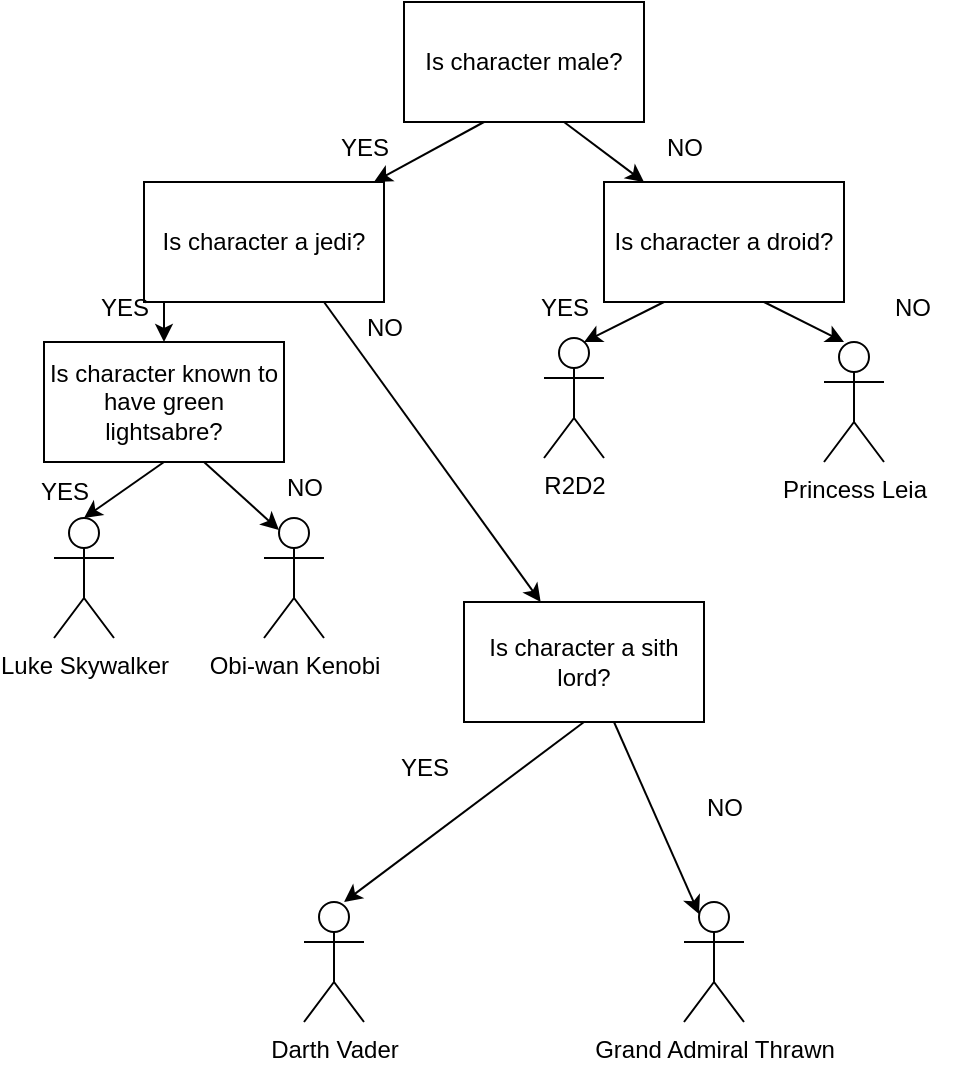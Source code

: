 <mxfile version="22.0.4" type="onedrive">
  <diagram name="Page-1" id="7duHjeyoGK0zSNTKW4w0">
    <mxGraphModel grid="1" page="1" gridSize="10" guides="1" tooltips="1" connect="1" arrows="1" fold="1" pageScale="1" pageWidth="827" pageHeight="1169" math="0" shadow="0">
      <root>
        <mxCell id="0" />
        <mxCell id="1" parent="0" />
        <mxCell id="-tNSbtWkfuh_BUwKJFv1-2" value="Is character male?" style="rounded=0;whiteSpace=wrap;html=1;" vertex="1" parent="1">
          <mxGeometry x="160" width="120" height="60" as="geometry" />
        </mxCell>
        <mxCell id="-tNSbtWkfuh_BUwKJFv1-3" value="" style="endArrow=classic;html=1;rounded=0;" edge="1" parent="1" target="-tNSbtWkfuh_BUwKJFv1-4">
          <mxGeometry width="50" height="50" relative="1" as="geometry">
            <mxPoint x="200" y="60" as="sourcePoint" />
            <mxPoint x="140" y="120" as="targetPoint" />
          </mxGeometry>
        </mxCell>
        <mxCell id="-tNSbtWkfuh_BUwKJFv1-4" value="Is character a jedi?" style="rounded=0;whiteSpace=wrap;html=1;" vertex="1" parent="1">
          <mxGeometry x="30" y="90" width="120" height="60" as="geometry" />
        </mxCell>
        <mxCell id="-tNSbtWkfuh_BUwKJFv1-5" value="" style="endArrow=classic;html=1;rounded=0;" edge="1" parent="1" target="-tNSbtWkfuh_BUwKJFv1-6">
          <mxGeometry width="50" height="50" relative="1" as="geometry">
            <mxPoint x="240" y="60" as="sourcePoint" />
            <mxPoint x="290" y="90" as="targetPoint" />
          </mxGeometry>
        </mxCell>
        <mxCell id="-tNSbtWkfuh_BUwKJFv1-6" value="Is character a droid?" style="rounded=0;whiteSpace=wrap;html=1;" vertex="1" parent="1">
          <mxGeometry x="260" y="90" width="120" height="60" as="geometry" />
        </mxCell>
        <mxCell id="-tNSbtWkfuh_BUwKJFv1-7" value="" style="endArrow=classic;html=1;rounded=0;entryX=0.5;entryY=0;entryDx=0;entryDy=0;" edge="1" parent="1">
          <mxGeometry width="50" height="50" relative="1" as="geometry">
            <mxPoint x="290" y="150" as="sourcePoint" />
            <mxPoint x="250" y="170" as="targetPoint" />
          </mxGeometry>
        </mxCell>
        <mxCell id="-tNSbtWkfuh_BUwKJFv1-10" value="" style="endArrow=classic;html=1;rounded=0;entryX=0.5;entryY=0;entryDx=0;entryDy=0;entryPerimeter=0;" edge="1" parent="1">
          <mxGeometry width="50" height="50" relative="1" as="geometry">
            <mxPoint x="340" y="150" as="sourcePoint" />
            <mxPoint x="380" y="170" as="targetPoint" />
          </mxGeometry>
        </mxCell>
        <mxCell id="-tNSbtWkfuh_BUwKJFv1-12" value="" style="endArrow=classic;html=1;rounded=0;" edge="1" parent="1" target="-tNSbtWkfuh_BUwKJFv1-13">
          <mxGeometry width="50" height="50" relative="1" as="geometry">
            <mxPoint x="40" y="150" as="sourcePoint" />
            <mxPoint x="40" y="200" as="targetPoint" />
          </mxGeometry>
        </mxCell>
        <mxCell id="-tNSbtWkfuh_BUwKJFv1-13" value="Is character known to have green lightsabre?" style="rounded=0;whiteSpace=wrap;html=1;" vertex="1" parent="1">
          <mxGeometry x="-20" y="170" width="120" height="60" as="geometry" />
        </mxCell>
        <mxCell id="-tNSbtWkfuh_BUwKJFv1-14" value="" style="endArrow=classic;html=1;rounded=0;entryX=0.5;entryY=0;entryDx=0;entryDy=0;entryPerimeter=0;" edge="1" parent="1" target="-tNSbtWkfuh_BUwKJFv1-39">
          <mxGeometry width="50" height="50" relative="1" as="geometry">
            <mxPoint x="40" y="230" as="sourcePoint" />
            <mxPoint x="16" y="250" as="targetPoint" />
          </mxGeometry>
        </mxCell>
        <mxCell id="-tNSbtWkfuh_BUwKJFv1-16" value="" style="endArrow=classic;html=1;rounded=0;entryX=0.25;entryY=0.1;entryDx=0;entryDy=0;entryPerimeter=0;" edge="1" parent="1" target="-tNSbtWkfuh_BUwKJFv1-40">
          <mxGeometry width="50" height="50" relative="1" as="geometry">
            <mxPoint x="60" y="230" as="sourcePoint" />
            <mxPoint x="80" y="250" as="targetPoint" />
          </mxGeometry>
        </mxCell>
        <mxCell id="-tNSbtWkfuh_BUwKJFv1-18" value="" style="endArrow=classic;html=1;rounded=0;" edge="1" parent="1" target="-tNSbtWkfuh_BUwKJFv1-19">
          <mxGeometry width="50" height="50" relative="1" as="geometry">
            <mxPoint x="120" y="150" as="sourcePoint" />
            <mxPoint x="250" y="330" as="targetPoint" />
          </mxGeometry>
        </mxCell>
        <mxCell id="-tNSbtWkfuh_BUwKJFv1-19" value="Is character a sith lord?" style="rounded=0;whiteSpace=wrap;html=1;" vertex="1" parent="1">
          <mxGeometry x="190" y="300" width="120" height="60" as="geometry" />
        </mxCell>
        <mxCell id="-tNSbtWkfuh_BUwKJFv1-20" value="" style="endArrow=classic;html=1;rounded=0;" edge="1" parent="1">
          <mxGeometry width="50" height="50" relative="1" as="geometry">
            <mxPoint x="250" y="360" as="sourcePoint" />
            <mxPoint x="130" y="450" as="targetPoint" />
          </mxGeometry>
        </mxCell>
        <mxCell id="-tNSbtWkfuh_BUwKJFv1-25" value="YES" style="text;html=1;align=center;verticalAlign=middle;resizable=0;points=[];autosize=1;strokeColor=none;fillColor=none;" vertex="1" parent="1">
          <mxGeometry x="115" y="58" width="50" height="30" as="geometry" />
        </mxCell>
        <mxCell id="-tNSbtWkfuh_BUwKJFv1-26" value="NO" style="text;html=1;align=center;verticalAlign=middle;resizable=0;points=[];autosize=1;strokeColor=none;fillColor=none;" vertex="1" parent="1">
          <mxGeometry x="280" y="58" width="40" height="30" as="geometry" />
        </mxCell>
        <mxCell id="-tNSbtWkfuh_BUwKJFv1-27" value="YES" style="text;html=1;align=center;verticalAlign=middle;resizable=0;points=[];autosize=1;strokeColor=none;fillColor=none;" vertex="1" parent="1">
          <mxGeometry x="215" y="138" width="50" height="30" as="geometry" />
        </mxCell>
        <mxCell id="-tNSbtWkfuh_BUwKJFv1-28" value="NO" style="text;html=1;align=center;verticalAlign=middle;resizable=0;points=[];autosize=1;strokeColor=none;fillColor=none;" vertex="1" parent="1">
          <mxGeometry x="394" y="138" width="40" height="30" as="geometry" />
        </mxCell>
        <mxCell id="-tNSbtWkfuh_BUwKJFv1-29" value="YES" style="text;html=1;align=center;verticalAlign=middle;resizable=0;points=[];autosize=1;strokeColor=none;fillColor=none;" vertex="1" parent="1">
          <mxGeometry x="-5" y="138" width="50" height="30" as="geometry" />
        </mxCell>
        <mxCell id="-tNSbtWkfuh_BUwKJFv1-30" value="NO" style="text;html=1;align=center;verticalAlign=middle;resizable=0;points=[];autosize=1;strokeColor=none;fillColor=none;" vertex="1" parent="1">
          <mxGeometry x="130" y="148" width="40" height="30" as="geometry" />
        </mxCell>
        <mxCell id="-tNSbtWkfuh_BUwKJFv1-31" value="YES" style="text;html=1;align=center;verticalAlign=middle;resizable=0;points=[];autosize=1;strokeColor=none;fillColor=none;" vertex="1" parent="1">
          <mxGeometry x="-35" y="230" width="50" height="30" as="geometry" />
        </mxCell>
        <mxCell id="-tNSbtWkfuh_BUwKJFv1-32" value="NO" style="text;html=1;align=center;verticalAlign=middle;resizable=0;points=[];autosize=1;strokeColor=none;fillColor=none;" vertex="1" parent="1">
          <mxGeometry x="90" y="228" width="40" height="30" as="geometry" />
        </mxCell>
        <mxCell id="-tNSbtWkfuh_BUwKJFv1-33" value="YES" style="text;html=1;align=center;verticalAlign=middle;resizable=0;points=[];autosize=1;strokeColor=none;fillColor=none;" vertex="1" parent="1">
          <mxGeometry x="145" y="368" width="50" height="30" as="geometry" />
        </mxCell>
        <mxCell id="-tNSbtWkfuh_BUwKJFv1-34" value="" style="endArrow=classic;html=1;rounded=0;entryX=0.25;entryY=0.1;entryDx=0;entryDy=0;entryPerimeter=0;" edge="1" parent="1" target="-tNSbtWkfuh_BUwKJFv1-38">
          <mxGeometry width="50" height="50" relative="1" as="geometry">
            <mxPoint x="265" y="360" as="sourcePoint" />
            <mxPoint x="304" y="450" as="targetPoint" />
          </mxGeometry>
        </mxCell>
        <mxCell id="-tNSbtWkfuh_BUwKJFv1-35" value="NO" style="text;html=1;align=center;verticalAlign=middle;resizable=0;points=[];autosize=1;strokeColor=none;fillColor=none;" vertex="1" parent="1">
          <mxGeometry x="300" y="388" width="40" height="30" as="geometry" />
        </mxCell>
        <mxCell id="-tNSbtWkfuh_BUwKJFv1-37" value="Darth Vader" style="shape=umlActor;verticalLabelPosition=bottom;verticalAlign=top;html=1;outlineConnect=0;" vertex="1" parent="1">
          <mxGeometry x="110" y="450" width="30" height="60" as="geometry" />
        </mxCell>
        <mxCell id="-tNSbtWkfuh_BUwKJFv1-38" value="Grand Admiral Thrawn" style="shape=umlActor;verticalLabelPosition=bottom;verticalAlign=top;html=1;outlineConnect=0;" vertex="1" parent="1">
          <mxGeometry x="300" y="450" width="30" height="60" as="geometry" />
        </mxCell>
        <mxCell id="-tNSbtWkfuh_BUwKJFv1-39" value="Luke Skywalker" style="shape=umlActor;verticalLabelPosition=bottom;verticalAlign=top;html=1;outlineConnect=0;" vertex="1" parent="1">
          <mxGeometry x="-15" y="258" width="30" height="60" as="geometry" />
        </mxCell>
        <mxCell id="-tNSbtWkfuh_BUwKJFv1-40" value="Obi-wan Kenobi" style="shape=umlActor;verticalLabelPosition=bottom;verticalAlign=top;html=1;outlineConnect=0;" vertex="1" parent="1">
          <mxGeometry x="90" y="258" width="30" height="60" as="geometry" />
        </mxCell>
        <mxCell id="-tNSbtWkfuh_BUwKJFv1-41" value="R2D2&lt;br&gt;" style="shape=umlActor;verticalLabelPosition=bottom;verticalAlign=top;html=1;outlineConnect=0;" vertex="1" parent="1">
          <mxGeometry x="230" y="168" width="30" height="60" as="geometry" />
        </mxCell>
        <mxCell id="-tNSbtWkfuh_BUwKJFv1-42" value="Princess Leia&lt;br&gt;" style="shape=umlActor;verticalLabelPosition=bottom;verticalAlign=top;html=1;outlineConnect=0;" vertex="1" parent="1">
          <mxGeometry x="370" y="170" width="30" height="60" as="geometry" />
        </mxCell>
      </root>
    </mxGraphModel>
  </diagram>
</mxfile>

